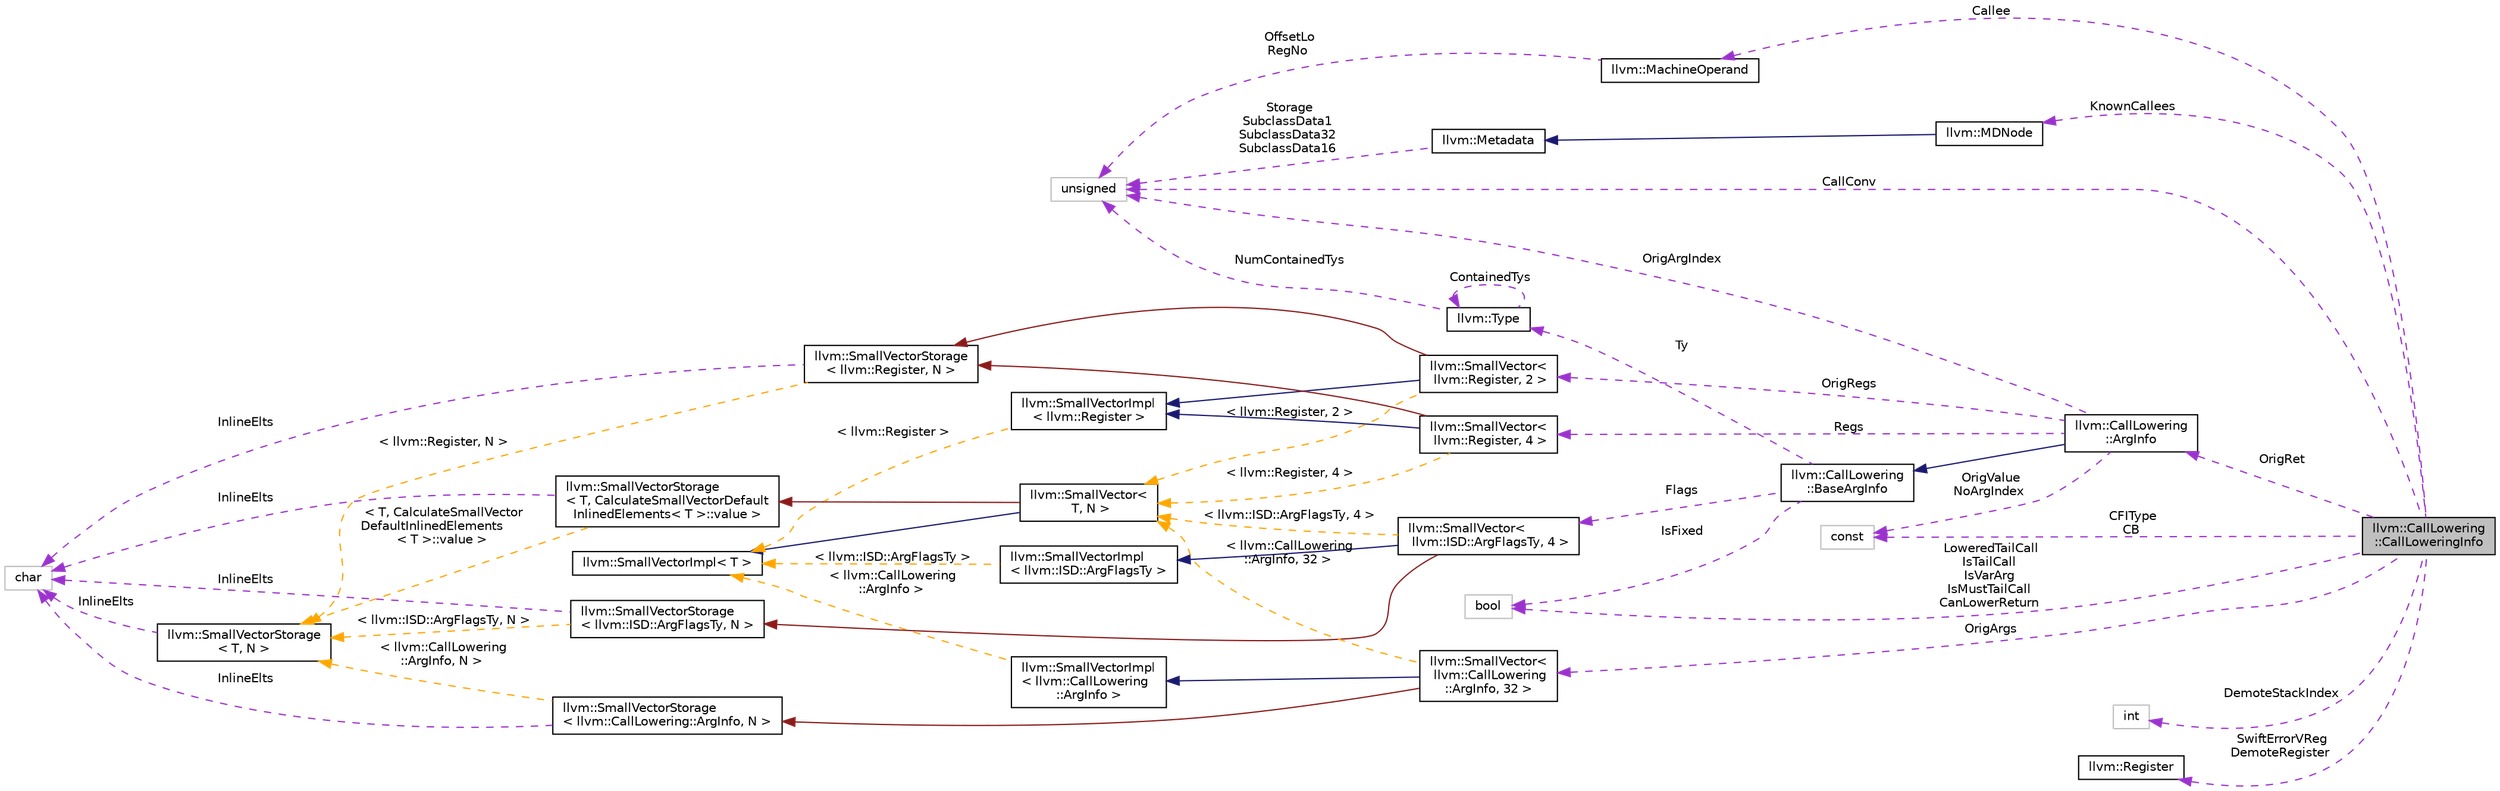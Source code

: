 digraph "llvm::CallLowering::CallLoweringInfo"
{
 // LATEX_PDF_SIZE
  bgcolor="transparent";
  edge [fontname="Helvetica",fontsize="10",labelfontname="Helvetica",labelfontsize="10"];
  node [fontname="Helvetica",fontsize="10",shape=record];
  rankdir="LR";
  Node1 [label="llvm::CallLowering\l::CallLoweringInfo",height=0.2,width=0.4,color="black", fillcolor="grey75", style="filled", fontcolor="black",tooltip=" "];
  Node2 -> Node1 [dir="back",color="darkorchid3",fontsize="10",style="dashed",label=" OrigRet" ,fontname="Helvetica"];
  Node2 [label="llvm::CallLowering\l::ArgInfo",height=0.2,width=0.4,color="black",URL="$structllvm_1_1CallLowering_1_1ArgInfo.html",tooltip=" "];
  Node3 -> Node2 [dir="back",color="midnightblue",fontsize="10",style="solid",fontname="Helvetica"];
  Node3 [label="llvm::CallLowering\l::BaseArgInfo",height=0.2,width=0.4,color="black",URL="$structllvm_1_1CallLowering_1_1BaseArgInfo.html",tooltip=" "];
  Node4 -> Node3 [dir="back",color="darkorchid3",fontsize="10",style="dashed",label=" Ty" ,fontname="Helvetica"];
  Node4 [label="llvm::Type",height=0.2,width=0.4,color="black",URL="$classllvm_1_1Type.html",tooltip="The instances of the Type class are immutable: once they are created, they are never changed."];
  Node4 -> Node4 [dir="back",color="darkorchid3",fontsize="10",style="dashed",label=" ContainedTys" ,fontname="Helvetica"];
  Node5 -> Node4 [dir="back",color="darkorchid3",fontsize="10",style="dashed",label=" NumContainedTys" ,fontname="Helvetica"];
  Node5 [label="unsigned",height=0.2,width=0.4,color="grey75",tooltip=" "];
  Node6 -> Node3 [dir="back",color="darkorchid3",fontsize="10",style="dashed",label=" Flags" ,fontname="Helvetica"];
  Node6 [label="llvm::SmallVector\<\l llvm::ISD::ArgFlagsTy, 4 \>",height=0.2,width=0.4,color="black",URL="$classllvm_1_1SmallVector.html",tooltip=" "];
  Node7 -> Node6 [dir="back",color="midnightblue",fontsize="10",style="solid",fontname="Helvetica"];
  Node7 [label="llvm::SmallVectorImpl\l\< llvm::ISD::ArgFlagsTy \>",height=0.2,width=0.4,color="black",URL="$classllvm_1_1SmallVectorImpl.html",tooltip=" "];
  Node8 -> Node7 [dir="back",color="orange",fontsize="10",style="dashed",label=" \< llvm::ISD::ArgFlagsTy \>" ,fontname="Helvetica"];
  Node8 [label="llvm::SmallVectorImpl\< T \>",height=0.2,width=0.4,color="black",URL="$classllvm_1_1SmallVectorImpl.html",tooltip="This class consists of common code factored out of the SmallVector class to reduce code duplication b..."];
  Node9 -> Node6 [dir="back",color="firebrick4",fontsize="10",style="solid",fontname="Helvetica"];
  Node9 [label="llvm::SmallVectorStorage\l\< llvm::ISD::ArgFlagsTy, N \>",height=0.2,width=0.4,color="black",URL="$structllvm_1_1SmallVectorStorage.html",tooltip=" "];
  Node10 -> Node9 [dir="back",color="darkorchid3",fontsize="10",style="dashed",label=" InlineElts" ,fontname="Helvetica"];
  Node10 [label="char",height=0.2,width=0.4,color="grey75",tooltip=" "];
  Node11 -> Node9 [dir="back",color="orange",fontsize="10",style="dashed",label=" \< llvm::ISD::ArgFlagsTy, N \>" ,fontname="Helvetica"];
  Node11 [label="llvm::SmallVectorStorage\l\< T, N \>",height=0.2,width=0.4,color="black",URL="$structllvm_1_1SmallVectorStorage.html",tooltip="Storage for the SmallVector elements."];
  Node10 -> Node11 [dir="back",color="darkorchid3",fontsize="10",style="dashed",label=" InlineElts" ,fontname="Helvetica"];
  Node12 -> Node6 [dir="back",color="orange",fontsize="10",style="dashed",label=" \< llvm::ISD::ArgFlagsTy, 4 \>" ,fontname="Helvetica"];
  Node12 [label="llvm::SmallVector\<\l T, N \>",height=0.2,width=0.4,color="black",URL="$classllvm_1_1SmallVector.html",tooltip="This is a 'vector' (really, a variable-sized array), optimized for the case when the array is small."];
  Node8 -> Node12 [dir="back",color="midnightblue",fontsize="10",style="solid",fontname="Helvetica"];
  Node13 -> Node12 [dir="back",color="firebrick4",fontsize="10",style="solid",fontname="Helvetica"];
  Node13 [label="llvm::SmallVectorStorage\l\< T, CalculateSmallVectorDefault\lInlinedElements\< T \>::value \>",height=0.2,width=0.4,color="black",URL="$structllvm_1_1SmallVectorStorage.html",tooltip=" "];
  Node10 -> Node13 [dir="back",color="darkorchid3",fontsize="10",style="dashed",label=" InlineElts" ,fontname="Helvetica"];
  Node11 -> Node13 [dir="back",color="orange",fontsize="10",style="dashed",label=" \< T, CalculateSmallVector\lDefaultInlinedElements\l\< T \>::value \>" ,fontname="Helvetica"];
  Node14 -> Node3 [dir="back",color="darkorchid3",fontsize="10",style="dashed",label=" IsFixed" ,fontname="Helvetica"];
  Node14 [label="bool",height=0.2,width=0.4,color="grey75",tooltip=" "];
  Node15 -> Node2 [dir="back",color="darkorchid3",fontsize="10",style="dashed",label=" OrigRegs" ,fontname="Helvetica"];
  Node15 [label="llvm::SmallVector\<\l llvm::Register, 2 \>",height=0.2,width=0.4,color="black",URL="$classllvm_1_1SmallVector.html",tooltip=" "];
  Node16 -> Node15 [dir="back",color="midnightblue",fontsize="10",style="solid",fontname="Helvetica"];
  Node16 [label="llvm::SmallVectorImpl\l\< llvm::Register \>",height=0.2,width=0.4,color="black",URL="$classllvm_1_1SmallVectorImpl.html",tooltip=" "];
  Node8 -> Node16 [dir="back",color="orange",fontsize="10",style="dashed",label=" \< llvm::Register \>" ,fontname="Helvetica"];
  Node17 -> Node15 [dir="back",color="firebrick4",fontsize="10",style="solid",fontname="Helvetica"];
  Node17 [label="llvm::SmallVectorStorage\l\< llvm::Register, N \>",height=0.2,width=0.4,color="black",URL="$structllvm_1_1SmallVectorStorage.html",tooltip=" "];
  Node10 -> Node17 [dir="back",color="darkorchid3",fontsize="10",style="dashed",label=" InlineElts" ,fontname="Helvetica"];
  Node11 -> Node17 [dir="back",color="orange",fontsize="10",style="dashed",label=" \< llvm::Register, N \>" ,fontname="Helvetica"];
  Node12 -> Node15 [dir="back",color="orange",fontsize="10",style="dashed",label=" \< llvm::Register, 2 \>" ,fontname="Helvetica"];
  Node5 -> Node2 [dir="back",color="darkorchid3",fontsize="10",style="dashed",label=" OrigArgIndex" ,fontname="Helvetica"];
  Node18 -> Node2 [dir="back",color="darkorchid3",fontsize="10",style="dashed",label=" OrigValue\nNoArgIndex" ,fontname="Helvetica"];
  Node18 [label="const",height=0.2,width=0.4,color="grey75",tooltip=" "];
  Node19 -> Node2 [dir="back",color="darkorchid3",fontsize="10",style="dashed",label=" Regs" ,fontname="Helvetica"];
  Node19 [label="llvm::SmallVector\<\l llvm::Register, 4 \>",height=0.2,width=0.4,color="black",URL="$classllvm_1_1SmallVector.html",tooltip=" "];
  Node16 -> Node19 [dir="back",color="midnightblue",fontsize="10",style="solid",fontname="Helvetica"];
  Node17 -> Node19 [dir="back",color="firebrick4",fontsize="10",style="solid",fontname="Helvetica"];
  Node12 -> Node19 [dir="back",color="orange",fontsize="10",style="dashed",label=" \< llvm::Register, 4 \>" ,fontname="Helvetica"];
  Node20 -> Node1 [dir="back",color="darkorchid3",fontsize="10",style="dashed",label=" Callee" ,fontname="Helvetica"];
  Node20 [label="llvm::MachineOperand",height=0.2,width=0.4,color="black",URL="$classllvm_1_1MachineOperand.html",tooltip="MachineOperand class - Representation of each machine instruction operand."];
  Node5 -> Node20 [dir="back",color="darkorchid3",fontsize="10",style="dashed",label=" OffsetLo\nRegNo" ,fontname="Helvetica"];
  Node21 -> Node1 [dir="back",color="darkorchid3",fontsize="10",style="dashed",label=" DemoteStackIndex" ,fontname="Helvetica"];
  Node21 [label="int",height=0.2,width=0.4,color="grey75",tooltip=" "];
  Node14 -> Node1 [dir="back",color="darkorchid3",fontsize="10",style="dashed",label=" LoweredTailCall\nIsTailCall\nIsVarArg\nIsMustTailCall\nCanLowerReturn" ,fontname="Helvetica"];
  Node22 -> Node1 [dir="back",color="darkorchid3",fontsize="10",style="dashed",label=" KnownCallees" ,fontname="Helvetica"];
  Node22 [label="llvm::MDNode",height=0.2,width=0.4,color="black",URL="$classllvm_1_1MDNode.html",tooltip="Metadata node."];
  Node23 -> Node22 [dir="back",color="midnightblue",fontsize="10",style="solid",fontname="Helvetica"];
  Node23 [label="llvm::Metadata",height=0.2,width=0.4,color="black",URL="$classllvm_1_1Metadata.html",tooltip="Root of the metadata hierarchy."];
  Node5 -> Node23 [dir="back",color="darkorchid3",fontsize="10",style="dashed",label=" Storage\nSubclassData1\nSubclassData32\nSubclassData16" ,fontname="Helvetica"];
  Node18 -> Node1 [dir="back",color="darkorchid3",fontsize="10",style="dashed",label=" CFIType\nCB" ,fontname="Helvetica"];
  Node24 -> Node1 [dir="back",color="darkorchid3",fontsize="10",style="dashed",label=" SwiftErrorVReg\nDemoteRegister" ,fontname="Helvetica"];
  Node24 [label="llvm::Register",height=0.2,width=0.4,color="black",URL="$classllvm_1_1Register.html",tooltip="Wrapper class representing virtual and physical registers."];
  Node5 -> Node1 [dir="back",color="darkorchid3",fontsize="10",style="dashed",label=" CallConv" ,fontname="Helvetica"];
  Node25 -> Node1 [dir="back",color="darkorchid3",fontsize="10",style="dashed",label=" OrigArgs" ,fontname="Helvetica"];
  Node25 [label="llvm::SmallVector\<\l llvm::CallLowering\l::ArgInfo, 32 \>",height=0.2,width=0.4,color="black",URL="$classllvm_1_1SmallVector.html",tooltip=" "];
  Node26 -> Node25 [dir="back",color="midnightblue",fontsize="10",style="solid",fontname="Helvetica"];
  Node26 [label="llvm::SmallVectorImpl\l\< llvm::CallLowering\l::ArgInfo \>",height=0.2,width=0.4,color="black",URL="$classllvm_1_1SmallVectorImpl.html",tooltip=" "];
  Node8 -> Node26 [dir="back",color="orange",fontsize="10",style="dashed",label=" \< llvm::CallLowering\l::ArgInfo \>" ,fontname="Helvetica"];
  Node27 -> Node25 [dir="back",color="firebrick4",fontsize="10",style="solid",fontname="Helvetica"];
  Node27 [label="llvm::SmallVectorStorage\l\< llvm::CallLowering::ArgInfo, N \>",height=0.2,width=0.4,color="black",URL="$structllvm_1_1SmallVectorStorage.html",tooltip=" "];
  Node10 -> Node27 [dir="back",color="darkorchid3",fontsize="10",style="dashed",label=" InlineElts" ,fontname="Helvetica"];
  Node11 -> Node27 [dir="back",color="orange",fontsize="10",style="dashed",label=" \< llvm::CallLowering\l::ArgInfo, N \>" ,fontname="Helvetica"];
  Node12 -> Node25 [dir="back",color="orange",fontsize="10",style="dashed",label=" \< llvm::CallLowering\l::ArgInfo, 32 \>" ,fontname="Helvetica"];
}
